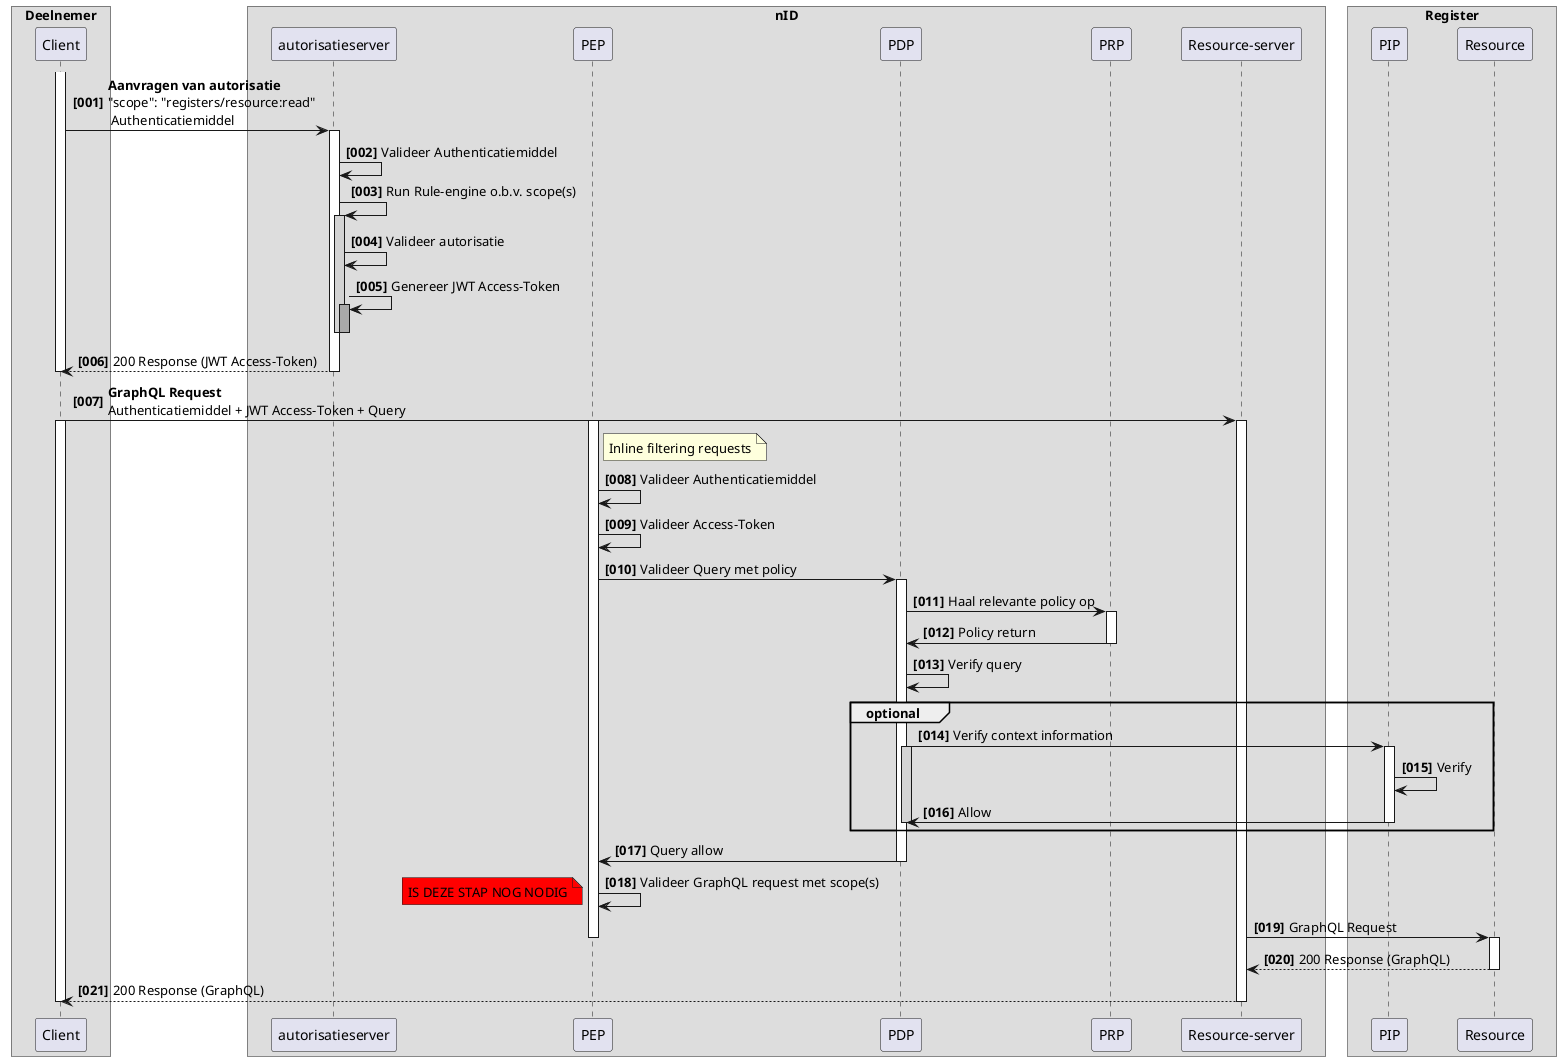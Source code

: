 @startuml rfc0014-01-aanvragen_autorisatie
' !pragma teoz true

skinparam ParticipantPadding 20
skinparam BoxPadding 10

box "Deelnemer"
    participant "Client" as Client
end box

box "nID"
    participant "autorisatieserver" as AuthzServer
    participant "PEP" as PEP
    participant "PDP" as PDP
    participant "PRP" as PRP
    participant "Resource-server" as nIDResourceServer
end box

box "Register"
    participant "PIP" as PIP
    participant "Resource" as BEMRegister
end box

autonumber "<b>[000]"
activate Client
    Client -> AuthzServer: **Aanvragen van autorisatie**\n"scope": "registers/resource:read"\n Authenticatiemiddel
    activate AuthzServer
        AuthzServer -> AuthzServer: Valideer Authenticatiemiddel
        AuthzServer -> AuthzServer: Run Rule-engine o.b.v. scope(s)
        activate AuthzServer #LightGray
            AuthzServer -> AuthzServer: Valideer autorisatie
            AuthzServer -> AuthzServer: Genereer JWT Access-Token
            activate AuthzServer #DarkGray
            deactivate AuthzServer
        deactivate AuthzServer
        AuthzServer --> Client --: 200 Response (JWT Access-Token)
    deactivate AuthzServer
deactivate Client


Client -> nIDResourceServer: **GraphQL Request**\nAuthenticatiemiddel + JWT Access-Token + Query 
activate Client

activate nIDResourceServer
    activate PEP
    note right of PEP: Inline filtering requests

    PEP -> PEP: Valideer Authenticatiemiddel
    PEP -> PEP: Valideer Access-Token
    PEP -> PDP: Valideer Query met policy
            activate PDP
            PDP -> PRP: Haal relevante policy op
                    activate PRP
                    PRP -> PDP: Policy return
                    deactivate PRP
                    PDP -> PDP: Verify query
                    group optional
                    PDP -> PIP: Verify context information
                        activate PDP #LightGray
                        activate PIP
                        PIP -> PIP: Verify
                        PIP -> PDP: Allow
                        deactivate PDP
                        deactivate PIP
                    end
            PDP -> PEP: Query allow

            deactivate PDP
    
    PEP -> PEP: Valideer GraphQL request met scope(s) 
    note left #Red: IS DEZE STAP NOG NODIG

    nIDResourceServer -> BEMRegister: GraphQL Request
    deactivate PEP

activate BEMRegister

BEMRegister --> nIDResourceServer: 200 Response (GraphQL)
deactivate BEMRegister

nIDResourceServer --> Client: 200 Response (GraphQL)
deactivate nIDResourceServer

deactivate Client

@enduml
